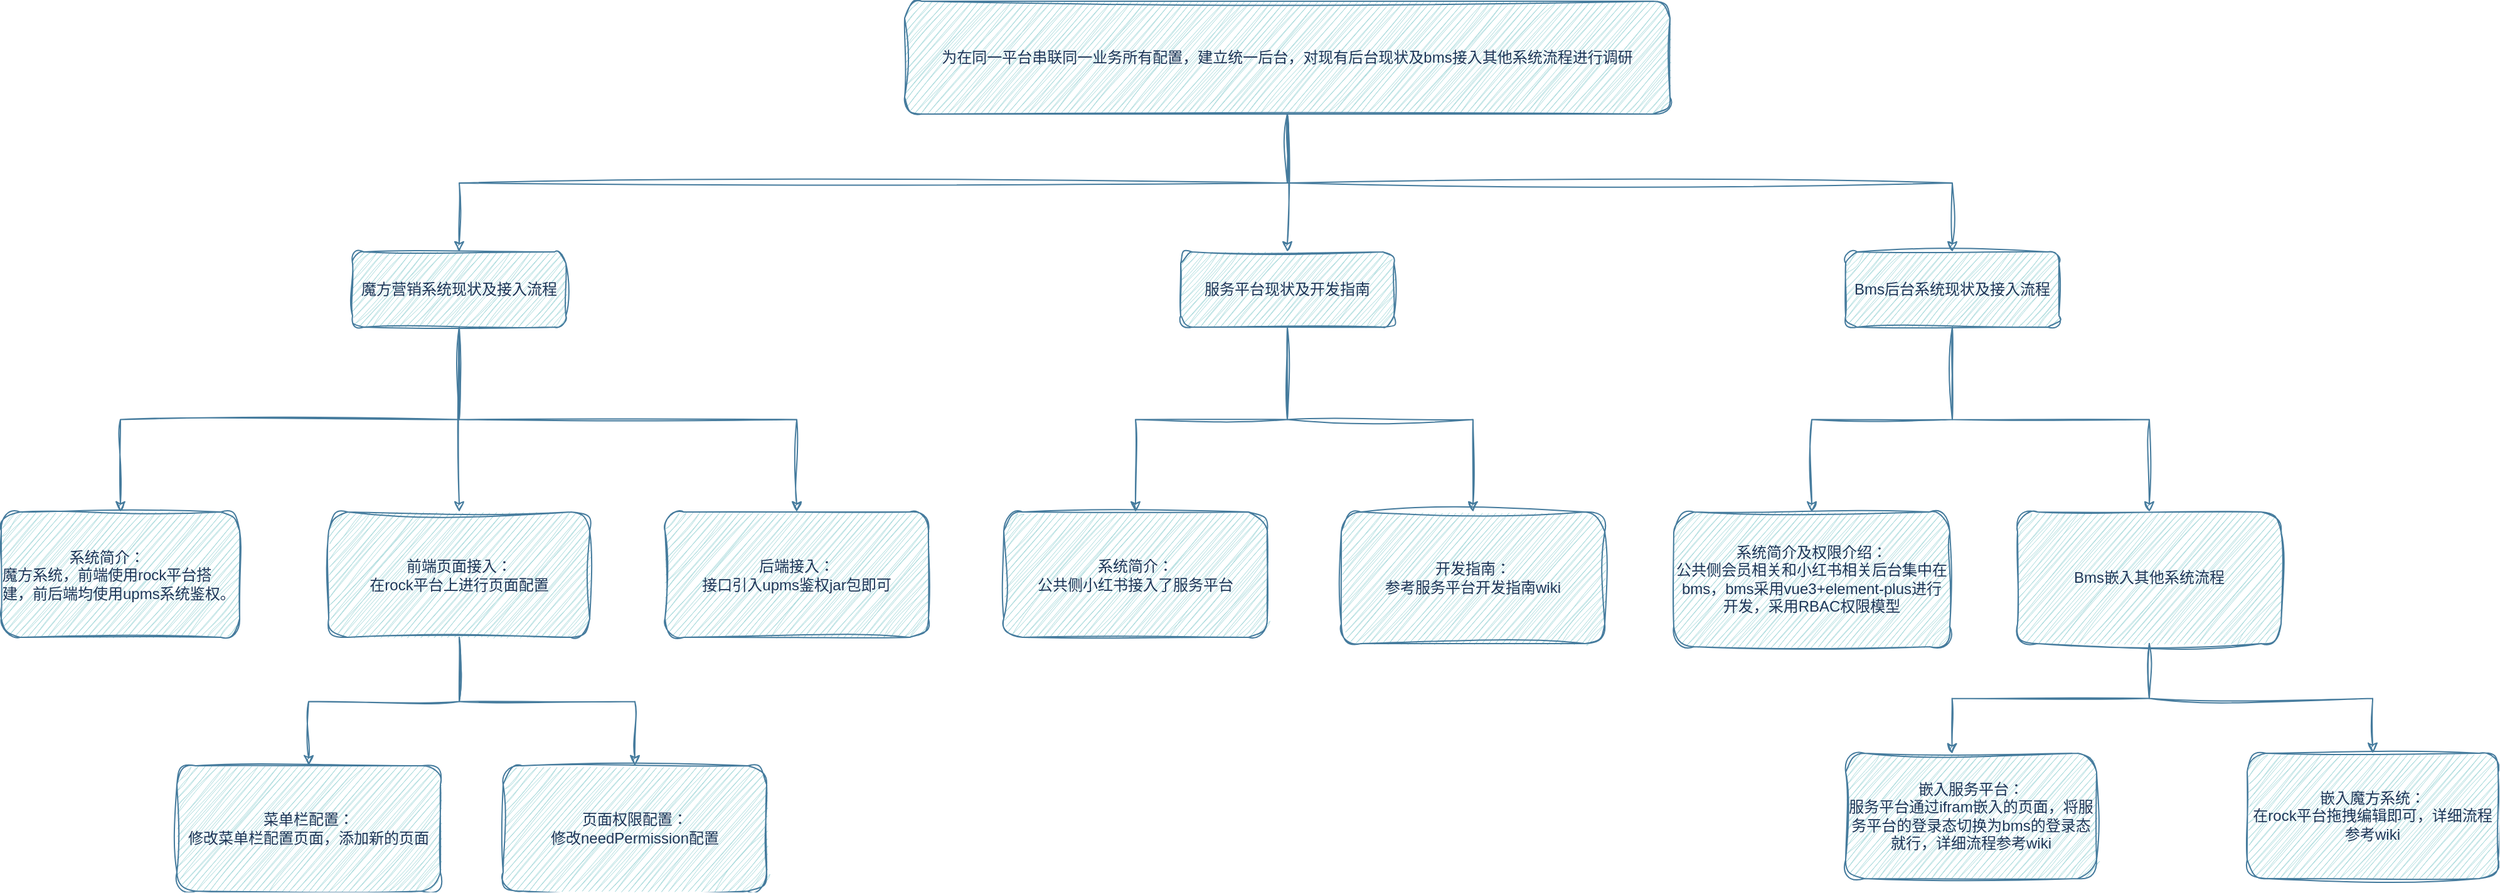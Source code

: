 <mxfile version="24.3.0" type="github">
  <diagram name="第 1 页" id="C66fUa8SsGzZPBdXzG9W">
    <mxGraphModel dx="3211" dy="2476" grid="1" gridSize="10" guides="1" tooltips="1" connect="1" arrows="1" fold="1" page="1" pageScale="1" pageWidth="827" pageHeight="1169" math="0" shadow="0">
      <root>
        <mxCell id="0" />
        <mxCell id="1" parent="0" />
        <mxCell id="h03oHfglPhTB2q8768p--17" style="edgeStyle=orthogonalEdgeStyle;rounded=0;orthogonalLoop=1;jettySize=auto;html=1;entryX=0.5;entryY=0;entryDx=0;entryDy=0;sketch=1;curveFitting=1;jiggle=2;labelBackgroundColor=none;strokeColor=#457B9D;fontColor=default;" edge="1" parent="1" source="h03oHfglPhTB2q8768p--1" target="h03oHfglPhTB2q8768p--3">
          <mxGeometry relative="1" as="geometry" />
        </mxCell>
        <mxCell id="h03oHfglPhTB2q8768p--18" style="edgeStyle=orthogonalEdgeStyle;rounded=0;orthogonalLoop=1;jettySize=auto;html=1;exitX=0.5;exitY=1;exitDx=0;exitDy=0;entryX=0.5;entryY=0;entryDx=0;entryDy=0;sketch=1;curveFitting=1;jiggle=2;labelBackgroundColor=none;strokeColor=#457B9D;fontColor=default;" edge="1" parent="1" source="h03oHfglPhTB2q8768p--1" target="h03oHfglPhTB2q8768p--2">
          <mxGeometry relative="1" as="geometry" />
        </mxCell>
        <mxCell id="h03oHfglPhTB2q8768p--19" style="edgeStyle=orthogonalEdgeStyle;rounded=0;orthogonalLoop=1;jettySize=auto;html=1;exitX=0.5;exitY=1;exitDx=0;exitDy=0;entryX=0.5;entryY=0;entryDx=0;entryDy=0;sketch=1;curveFitting=1;jiggle=2;labelBackgroundColor=none;strokeColor=#457B9D;fontColor=default;" edge="1" parent="1" source="h03oHfglPhTB2q8768p--1" target="h03oHfglPhTB2q8768p--4">
          <mxGeometry relative="1" as="geometry" />
        </mxCell>
        <mxCell id="h03oHfglPhTB2q8768p--1" value="为在同一平台串联同一业务所有配置，建立统一后台，对现有后台现状及bms接入其他系统流程进行调研" style="rounded=1;whiteSpace=wrap;html=1;sketch=1;curveFitting=1;jiggle=2;labelBackgroundColor=none;fillColor=#A8DADC;strokeColor=#457B9D;fontColor=#1D3557;" vertex="1" parent="1">
          <mxGeometry x="-60" y="-460" width="610" height="90" as="geometry" />
        </mxCell>
        <mxCell id="h03oHfglPhTB2q8768p--20" style="edgeStyle=orthogonalEdgeStyle;rounded=0;orthogonalLoop=1;jettySize=auto;html=1;exitX=0.5;exitY=1;exitDx=0;exitDy=0;entryX=0.5;entryY=0;entryDx=0;entryDy=0;sketch=1;curveFitting=1;jiggle=2;labelBackgroundColor=none;strokeColor=#457B9D;fontColor=default;" edge="1" parent="1" source="h03oHfglPhTB2q8768p--2" target="h03oHfglPhTB2q8768p--6">
          <mxGeometry relative="1" as="geometry" />
        </mxCell>
        <mxCell id="h03oHfglPhTB2q8768p--21" style="edgeStyle=orthogonalEdgeStyle;rounded=0;orthogonalLoop=1;jettySize=auto;html=1;exitX=0.5;exitY=1;exitDx=0;exitDy=0;entryX=0.5;entryY=0;entryDx=0;entryDy=0;sketch=1;curveFitting=1;jiggle=2;labelBackgroundColor=none;strokeColor=#457B9D;fontColor=default;" edge="1" parent="1" source="h03oHfglPhTB2q8768p--2" target="h03oHfglPhTB2q8768p--5">
          <mxGeometry relative="1" as="geometry" />
        </mxCell>
        <mxCell id="h03oHfglPhTB2q8768p--22" style="edgeStyle=orthogonalEdgeStyle;rounded=0;orthogonalLoop=1;jettySize=auto;html=1;exitX=0.5;exitY=1;exitDx=0;exitDy=0;sketch=1;curveFitting=1;jiggle=2;labelBackgroundColor=none;strokeColor=#457B9D;fontColor=default;" edge="1" parent="1" source="h03oHfglPhTB2q8768p--2" target="h03oHfglPhTB2q8768p--7">
          <mxGeometry relative="1" as="geometry" />
        </mxCell>
        <mxCell id="h03oHfglPhTB2q8768p--2" value="魔方营销系统现状及接入流程" style="rounded=1;whiteSpace=wrap;html=1;sketch=1;curveFitting=1;jiggle=2;labelBackgroundColor=none;fillColor=#A8DADC;strokeColor=#457B9D;fontColor=#1D3557;" vertex="1" parent="1">
          <mxGeometry x="-500" y="-260" width="170" height="60" as="geometry" />
        </mxCell>
        <mxCell id="h03oHfglPhTB2q8768p--23" style="edgeStyle=orthogonalEdgeStyle;rounded=0;orthogonalLoop=1;jettySize=auto;html=1;exitX=0.5;exitY=1;exitDx=0;exitDy=0;sketch=1;curveFitting=1;jiggle=2;labelBackgroundColor=none;strokeColor=#457B9D;fontColor=default;" edge="1" parent="1" source="h03oHfglPhTB2q8768p--3" target="h03oHfglPhTB2q8768p--8">
          <mxGeometry relative="1" as="geometry" />
        </mxCell>
        <mxCell id="h03oHfglPhTB2q8768p--24" style="edgeStyle=orthogonalEdgeStyle;rounded=0;orthogonalLoop=1;jettySize=auto;html=1;exitX=0.5;exitY=1;exitDx=0;exitDy=0;entryX=0.5;entryY=0;entryDx=0;entryDy=0;sketch=1;curveFitting=1;jiggle=2;labelBackgroundColor=none;strokeColor=#457B9D;fontColor=default;" edge="1" parent="1" source="h03oHfglPhTB2q8768p--3" target="h03oHfglPhTB2q8768p--9">
          <mxGeometry relative="1" as="geometry" />
        </mxCell>
        <mxCell id="h03oHfglPhTB2q8768p--3" value="服务平台现状及开发指南" style="rounded=1;whiteSpace=wrap;html=1;sketch=1;curveFitting=1;jiggle=2;labelBackgroundColor=none;fillColor=#A8DADC;strokeColor=#457B9D;fontColor=#1D3557;" vertex="1" parent="1">
          <mxGeometry x="160" y="-260" width="170" height="60" as="geometry" />
        </mxCell>
        <mxCell id="h03oHfglPhTB2q8768p--25" style="edgeStyle=orthogonalEdgeStyle;rounded=0;orthogonalLoop=1;jettySize=auto;html=1;exitX=0.5;exitY=1;exitDx=0;exitDy=0;sketch=1;curveFitting=1;jiggle=2;labelBackgroundColor=none;strokeColor=#457B9D;fontColor=default;" edge="1" parent="1" source="h03oHfglPhTB2q8768p--4" target="h03oHfglPhTB2q8768p--10">
          <mxGeometry relative="1" as="geometry" />
        </mxCell>
        <mxCell id="h03oHfglPhTB2q8768p--26" style="edgeStyle=orthogonalEdgeStyle;rounded=0;orthogonalLoop=1;jettySize=auto;html=1;exitX=0.5;exitY=1;exitDx=0;exitDy=0;entryX=0.5;entryY=0;entryDx=0;entryDy=0;sketch=1;curveFitting=1;jiggle=2;labelBackgroundColor=none;strokeColor=#457B9D;fontColor=default;" edge="1" parent="1" source="h03oHfglPhTB2q8768p--4" target="h03oHfglPhTB2q8768p--11">
          <mxGeometry relative="1" as="geometry" />
        </mxCell>
        <mxCell id="h03oHfglPhTB2q8768p--4" value="Bms后台系统现状及接入流程" style="rounded=1;whiteSpace=wrap;html=1;sketch=1;curveFitting=1;jiggle=2;labelBackgroundColor=none;fillColor=#A8DADC;strokeColor=#457B9D;fontColor=#1D3557;" vertex="1" parent="1">
          <mxGeometry x="690" y="-260" width="170" height="60" as="geometry" />
        </mxCell>
        <mxCell id="h03oHfglPhTB2q8768p--5" value="&lt;div style=&quot;text-align: start;&quot;&gt;&lt;div&gt;&lt;span style=&quot;white-space: pre;&quot;&gt;&#x9;&lt;/span&gt;&lt;span style=&quot;white-space: pre;&quot;&gt;&#x9;&lt;/span&gt;系统简介：&lt;/div&gt;&lt;div&gt;魔方系统，前端使用rock平台搭建，前后端均使用upms系统鉴权。&lt;/div&gt;&lt;/div&gt;" style="rounded=1;whiteSpace=wrap;html=1;sketch=1;curveFitting=1;jiggle=2;labelBackgroundColor=none;fillColor=#A8DADC;strokeColor=#457B9D;fontColor=#1D3557;" vertex="1" parent="1">
          <mxGeometry x="-780" y="-52.5" width="190" height="100" as="geometry" />
        </mxCell>
        <mxCell id="h03oHfglPhTB2q8768p--27" style="edgeStyle=orthogonalEdgeStyle;rounded=0;orthogonalLoop=1;jettySize=auto;html=1;exitX=0.5;exitY=1;exitDx=0;exitDy=0;entryX=0.5;entryY=0;entryDx=0;entryDy=0;sketch=1;curveFitting=1;jiggle=2;labelBackgroundColor=none;strokeColor=#457B9D;fontColor=default;" edge="1" parent="1" source="h03oHfglPhTB2q8768p--6" target="h03oHfglPhTB2q8768p--12">
          <mxGeometry relative="1" as="geometry" />
        </mxCell>
        <mxCell id="h03oHfglPhTB2q8768p--28" style="edgeStyle=orthogonalEdgeStyle;rounded=0;orthogonalLoop=1;jettySize=auto;html=1;exitX=0.5;exitY=1;exitDx=0;exitDy=0;sketch=1;curveFitting=1;jiggle=2;labelBackgroundColor=none;strokeColor=#457B9D;fontColor=default;" edge="1" parent="1" source="h03oHfglPhTB2q8768p--6" target="h03oHfglPhTB2q8768p--13">
          <mxGeometry relative="1" as="geometry" />
        </mxCell>
        <mxCell id="h03oHfglPhTB2q8768p--6" value="前端页面接入：&lt;div&gt;在rock平台上进行页面配置&lt;/div&gt;" style="rounded=1;whiteSpace=wrap;html=1;sketch=1;curveFitting=1;jiggle=2;labelBackgroundColor=none;fillColor=#A8DADC;strokeColor=#457B9D;fontColor=#1D3557;" vertex="1" parent="1">
          <mxGeometry x="-519" y="-52.5" width="208" height="100" as="geometry" />
        </mxCell>
        <mxCell id="h03oHfglPhTB2q8768p--7" value="后端接入：&lt;div&gt;接口引入upms鉴权jar包即可&lt;/div&gt;" style="rounded=1;whiteSpace=wrap;html=1;sketch=1;curveFitting=1;jiggle=2;labelBackgroundColor=none;fillColor=#A8DADC;strokeColor=#457B9D;fontColor=#1D3557;" vertex="1" parent="1">
          <mxGeometry x="-251" y="-52.5" width="210" height="100" as="geometry" />
        </mxCell>
        <mxCell id="h03oHfglPhTB2q8768p--8" value="&lt;div&gt;&lt;div&gt;系统简介：&lt;/div&gt;&lt;div&gt;公共侧小红书接入了服务平台&lt;/div&gt;&lt;/div&gt;" style="rounded=1;whiteSpace=wrap;html=1;sketch=1;curveFitting=1;jiggle=2;labelBackgroundColor=none;fillColor=#A8DADC;strokeColor=#457B9D;fontColor=#1D3557;" vertex="1" parent="1">
          <mxGeometry x="19" y="-52.5" width="210" height="100" as="geometry" />
        </mxCell>
        <mxCell id="h03oHfglPhTB2q8768p--9" value="&lt;div&gt;开发指南：&lt;/div&gt;&lt;div&gt;参考服务平台开发指南wiki&lt;/div&gt;" style="rounded=1;whiteSpace=wrap;html=1;sketch=1;curveFitting=1;jiggle=2;labelBackgroundColor=none;fillColor=#A8DADC;strokeColor=#457B9D;fontColor=#1D3557;" vertex="1" parent="1">
          <mxGeometry x="288" y="-52.5" width="210" height="105" as="geometry" />
        </mxCell>
        <mxCell id="h03oHfglPhTB2q8768p--10" value="系统简介及权限介绍：&lt;div&gt;公共侧会员相关和小红书相关后台集中在bms，bms采用vue3+element-plus进行开发，采用RBAC权限模型&lt;br&gt;&lt;/div&gt;" style="rounded=1;whiteSpace=wrap;html=1;sketch=1;curveFitting=1;jiggle=2;labelBackgroundColor=none;fillColor=#A8DADC;strokeColor=#457B9D;fontColor=#1D3557;" vertex="1" parent="1">
          <mxGeometry x="553" y="-52.5" width="220" height="107.5" as="geometry" />
        </mxCell>
        <mxCell id="h03oHfglPhTB2q8768p--30" style="edgeStyle=orthogonalEdgeStyle;rounded=0;orthogonalLoop=1;jettySize=auto;html=1;exitX=0.5;exitY=1;exitDx=0;exitDy=0;entryX=0.5;entryY=0;entryDx=0;entryDy=0;sketch=1;curveFitting=1;jiggle=2;labelBackgroundColor=none;strokeColor=#457B9D;fontColor=default;" edge="1" parent="1" source="h03oHfglPhTB2q8768p--11" target="h03oHfglPhTB2q8768p--15">
          <mxGeometry relative="1" as="geometry" />
        </mxCell>
        <mxCell id="h03oHfglPhTB2q8768p--11" value="Bms嵌入其他系统流程" style="rounded=1;whiteSpace=wrap;html=1;sketch=1;curveFitting=1;jiggle=2;labelBackgroundColor=none;fillColor=#A8DADC;strokeColor=#457B9D;fontColor=#1D3557;" vertex="1" parent="1">
          <mxGeometry x="827" y="-52.5" width="210" height="105" as="geometry" />
        </mxCell>
        <mxCell id="h03oHfglPhTB2q8768p--12" value="菜单栏配置：&lt;div&gt;修改菜单栏配置页面，添加新的页面&lt;/div&gt;" style="rounded=1;whiteSpace=wrap;html=1;sketch=1;curveFitting=1;jiggle=2;labelBackgroundColor=none;fillColor=#A8DADC;strokeColor=#457B9D;fontColor=#1D3557;" vertex="1" parent="1">
          <mxGeometry x="-640" y="150" width="210" height="100" as="geometry" />
        </mxCell>
        <mxCell id="h03oHfglPhTB2q8768p--13" value="页面权限配置：&lt;div&gt;修改needPermission配置&lt;/div&gt;" style="rounded=1;whiteSpace=wrap;html=1;sketch=1;curveFitting=1;jiggle=2;labelBackgroundColor=none;fillColor=#A8DADC;strokeColor=#457B9D;fontColor=#1D3557;" vertex="1" parent="1">
          <mxGeometry x="-380" y="150" width="210" height="100" as="geometry" />
        </mxCell>
        <mxCell id="h03oHfglPhTB2q8768p--14" value="&lt;div&gt;&lt;div&gt;嵌入服务平台：&lt;/div&gt;&lt;div&gt;服务平台通过ifram嵌入的页面，将服务平台的登录态切换为bms的登录态就行，详细流程参考wiki&lt;/div&gt;&lt;/div&gt;" style="rounded=1;whiteSpace=wrap;html=1;sketch=1;curveFitting=1;jiggle=2;labelBackgroundColor=none;fillColor=#A8DADC;strokeColor=#457B9D;fontColor=#1D3557;" vertex="1" parent="1">
          <mxGeometry x="690" y="140" width="200" height="100" as="geometry" />
        </mxCell>
        <mxCell id="h03oHfglPhTB2q8768p--15" value="嵌入魔方系统：&lt;div&gt;在rock平台拖拽编辑即可，详细流程参考wiki&lt;/div&gt;" style="rounded=1;whiteSpace=wrap;html=1;sketch=1;curveFitting=1;jiggle=2;labelBackgroundColor=none;fillColor=#A8DADC;strokeColor=#457B9D;fontColor=#1D3557;" vertex="1" parent="1">
          <mxGeometry x="1010" y="140" width="200" height="100" as="geometry" />
        </mxCell>
        <mxCell id="h03oHfglPhTB2q8768p--29" style="edgeStyle=orthogonalEdgeStyle;rounded=0;orthogonalLoop=1;jettySize=auto;html=1;exitX=0.5;exitY=1;exitDx=0;exitDy=0;entryX=0.424;entryY=0.005;entryDx=0;entryDy=0;entryPerimeter=0;sketch=1;curveFitting=1;jiggle=2;labelBackgroundColor=none;strokeColor=#457B9D;fontColor=default;" edge="1" parent="1" source="h03oHfglPhTB2q8768p--11" target="h03oHfglPhTB2q8768p--14">
          <mxGeometry relative="1" as="geometry" />
        </mxCell>
      </root>
    </mxGraphModel>
  </diagram>
</mxfile>
